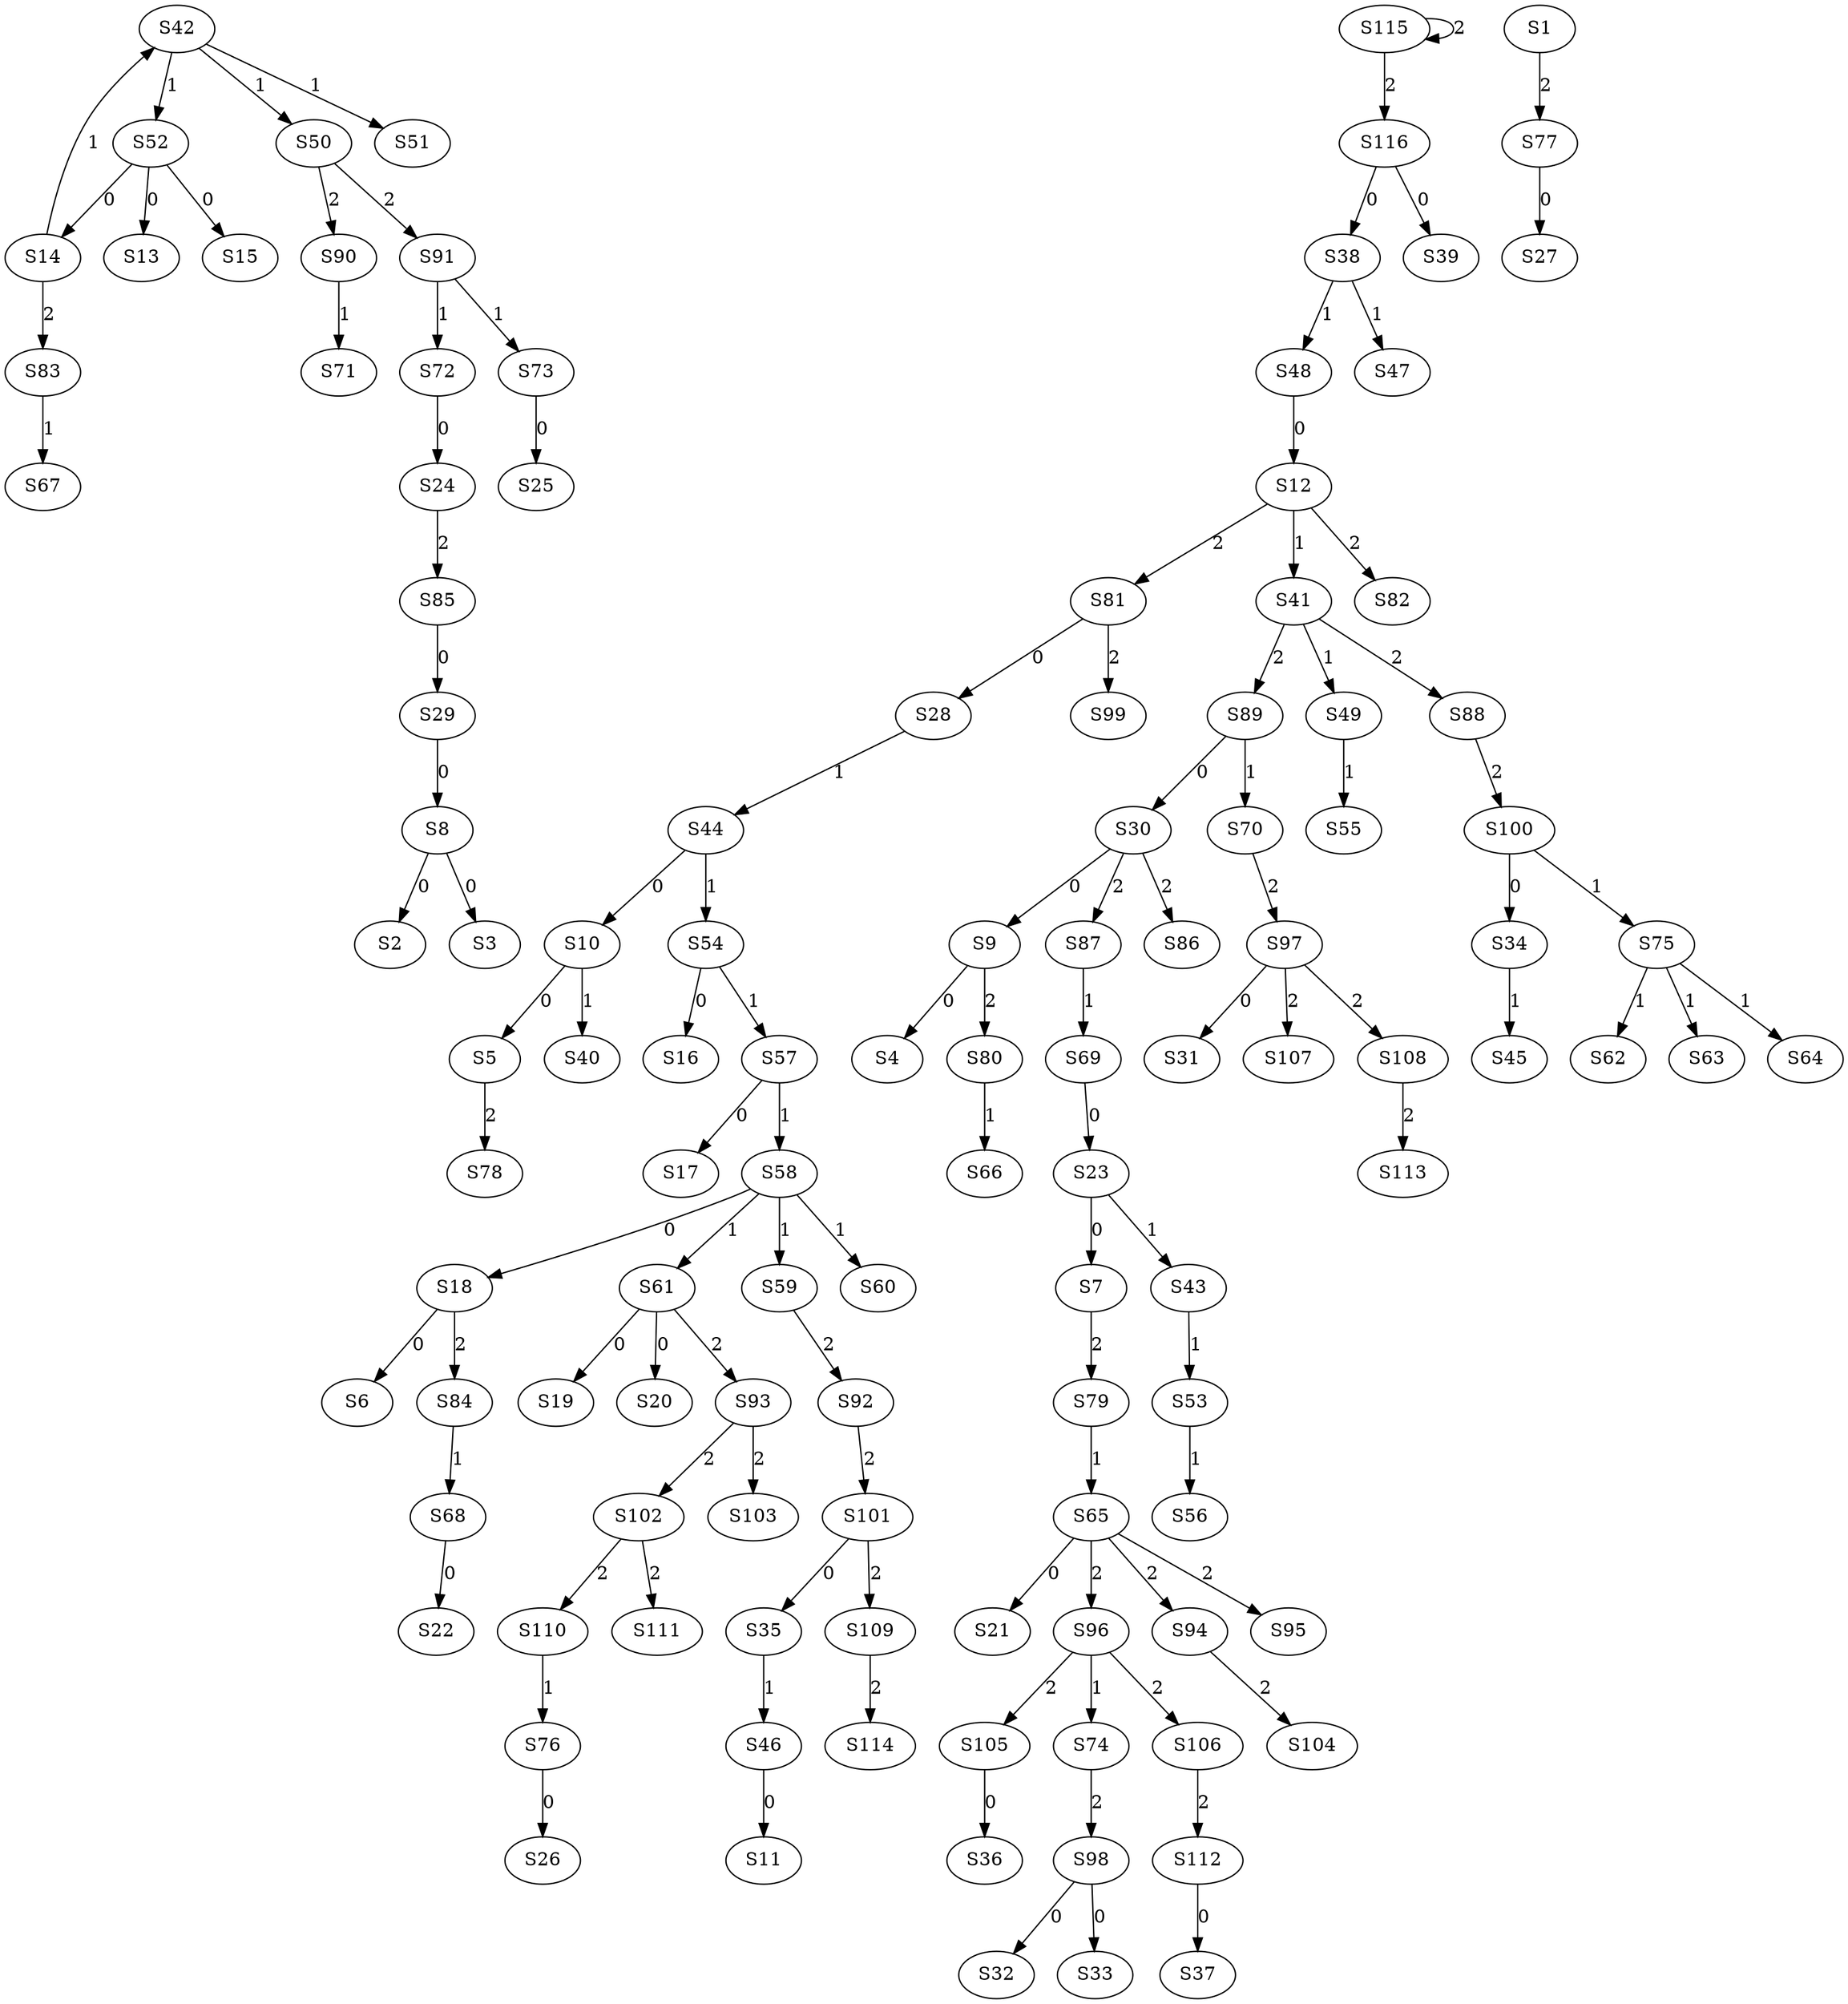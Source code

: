 strict digraph {
	S8 -> S2 [ label = 0 ];
	S8 -> S3 [ label = 0 ];
	S9 -> S4 [ label = 0 ];
	S10 -> S5 [ label = 0 ];
	S18 -> S6 [ label = 0 ];
	S23 -> S7 [ label = 0 ];
	S29 -> S8 [ label = 0 ];
	S30 -> S9 [ label = 0 ];
	S44 -> S10 [ label = 0 ];
	S46 -> S11 [ label = 0 ];
	S48 -> S12 [ label = 0 ];
	S52 -> S13 [ label = 0 ];
	S52 -> S14 [ label = 0 ];
	S52 -> S15 [ label = 0 ];
	S54 -> S16 [ label = 0 ];
	S57 -> S17 [ label = 0 ];
	S58 -> S18 [ label = 0 ];
	S61 -> S19 [ label = 0 ];
	S61 -> S20 [ label = 0 ];
	S65 -> S21 [ label = 0 ];
	S68 -> S22 [ label = 0 ];
	S69 -> S23 [ label = 0 ];
	S72 -> S24 [ label = 0 ];
	S73 -> S25 [ label = 0 ];
	S76 -> S26 [ label = 0 ];
	S77 -> S27 [ label = 0 ];
	S81 -> S28 [ label = 0 ];
	S85 -> S29 [ label = 0 ];
	S89 -> S30 [ label = 0 ];
	S97 -> S31 [ label = 0 ];
	S98 -> S32 [ label = 0 ];
	S98 -> S33 [ label = 0 ];
	S100 -> S34 [ label = 0 ];
	S101 -> S35 [ label = 0 ];
	S105 -> S36 [ label = 0 ];
	S112 -> S37 [ label = 0 ];
	S116 -> S38 [ label = 0 ];
	S116 -> S39 [ label = 0 ];
	S10 -> S40 [ label = 1 ];
	S12 -> S41 [ label = 1 ];
	S14 -> S42 [ label = 1 ];
	S23 -> S43 [ label = 1 ];
	S28 -> S44 [ label = 1 ];
	S34 -> S45 [ label = 1 ];
	S35 -> S46 [ label = 1 ];
	S38 -> S47 [ label = 1 ];
	S38 -> S48 [ label = 1 ];
	S41 -> S49 [ label = 1 ];
	S42 -> S50 [ label = 1 ];
	S42 -> S51 [ label = 1 ];
	S42 -> S52 [ label = 1 ];
	S43 -> S53 [ label = 1 ];
	S44 -> S54 [ label = 1 ];
	S49 -> S55 [ label = 1 ];
	S53 -> S56 [ label = 1 ];
	S54 -> S57 [ label = 1 ];
	S57 -> S58 [ label = 1 ];
	S58 -> S59 [ label = 1 ];
	S58 -> S60 [ label = 1 ];
	S58 -> S61 [ label = 1 ];
	S75 -> S62 [ label = 1 ];
	S75 -> S63 [ label = 1 ];
	S75 -> S64 [ label = 1 ];
	S79 -> S65 [ label = 1 ];
	S80 -> S66 [ label = 1 ];
	S83 -> S67 [ label = 1 ];
	S84 -> S68 [ label = 1 ];
	S87 -> S69 [ label = 1 ];
	S89 -> S70 [ label = 1 ];
	S90 -> S71 [ label = 1 ];
	S91 -> S72 [ label = 1 ];
	S91 -> S73 [ label = 1 ];
	S96 -> S74 [ label = 1 ];
	S100 -> S75 [ label = 1 ];
	S110 -> S76 [ label = 1 ];
	S1 -> S77 [ label = 2 ];
	S5 -> S78 [ label = 2 ];
	S7 -> S79 [ label = 2 ];
	S9 -> S80 [ label = 2 ];
	S12 -> S81 [ label = 2 ];
	S12 -> S82 [ label = 2 ];
	S14 -> S83 [ label = 2 ];
	S18 -> S84 [ label = 2 ];
	S24 -> S85 [ label = 2 ];
	S30 -> S86 [ label = 2 ];
	S30 -> S87 [ label = 2 ];
	S41 -> S88 [ label = 2 ];
	S41 -> S89 [ label = 2 ];
	S50 -> S90 [ label = 2 ];
	S50 -> S91 [ label = 2 ];
	S59 -> S92 [ label = 2 ];
	S61 -> S93 [ label = 2 ];
	S65 -> S94 [ label = 2 ];
	S65 -> S95 [ label = 2 ];
	S65 -> S96 [ label = 2 ];
	S70 -> S97 [ label = 2 ];
	S74 -> S98 [ label = 2 ];
	S81 -> S99 [ label = 2 ];
	S88 -> S100 [ label = 2 ];
	S92 -> S101 [ label = 2 ];
	S93 -> S102 [ label = 2 ];
	S93 -> S103 [ label = 2 ];
	S94 -> S104 [ label = 2 ];
	S96 -> S105 [ label = 2 ];
	S96 -> S106 [ label = 2 ];
	S97 -> S107 [ label = 2 ];
	S97 -> S108 [ label = 2 ];
	S101 -> S109 [ label = 2 ];
	S102 -> S110 [ label = 2 ];
	S102 -> S111 [ label = 2 ];
	S106 -> S112 [ label = 2 ];
	S108 -> S113 [ label = 2 ];
	S109 -> S114 [ label = 2 ];
	S115 -> S115 [ label = 2 ];
	S115 -> S116 [ label = 2 ];
}